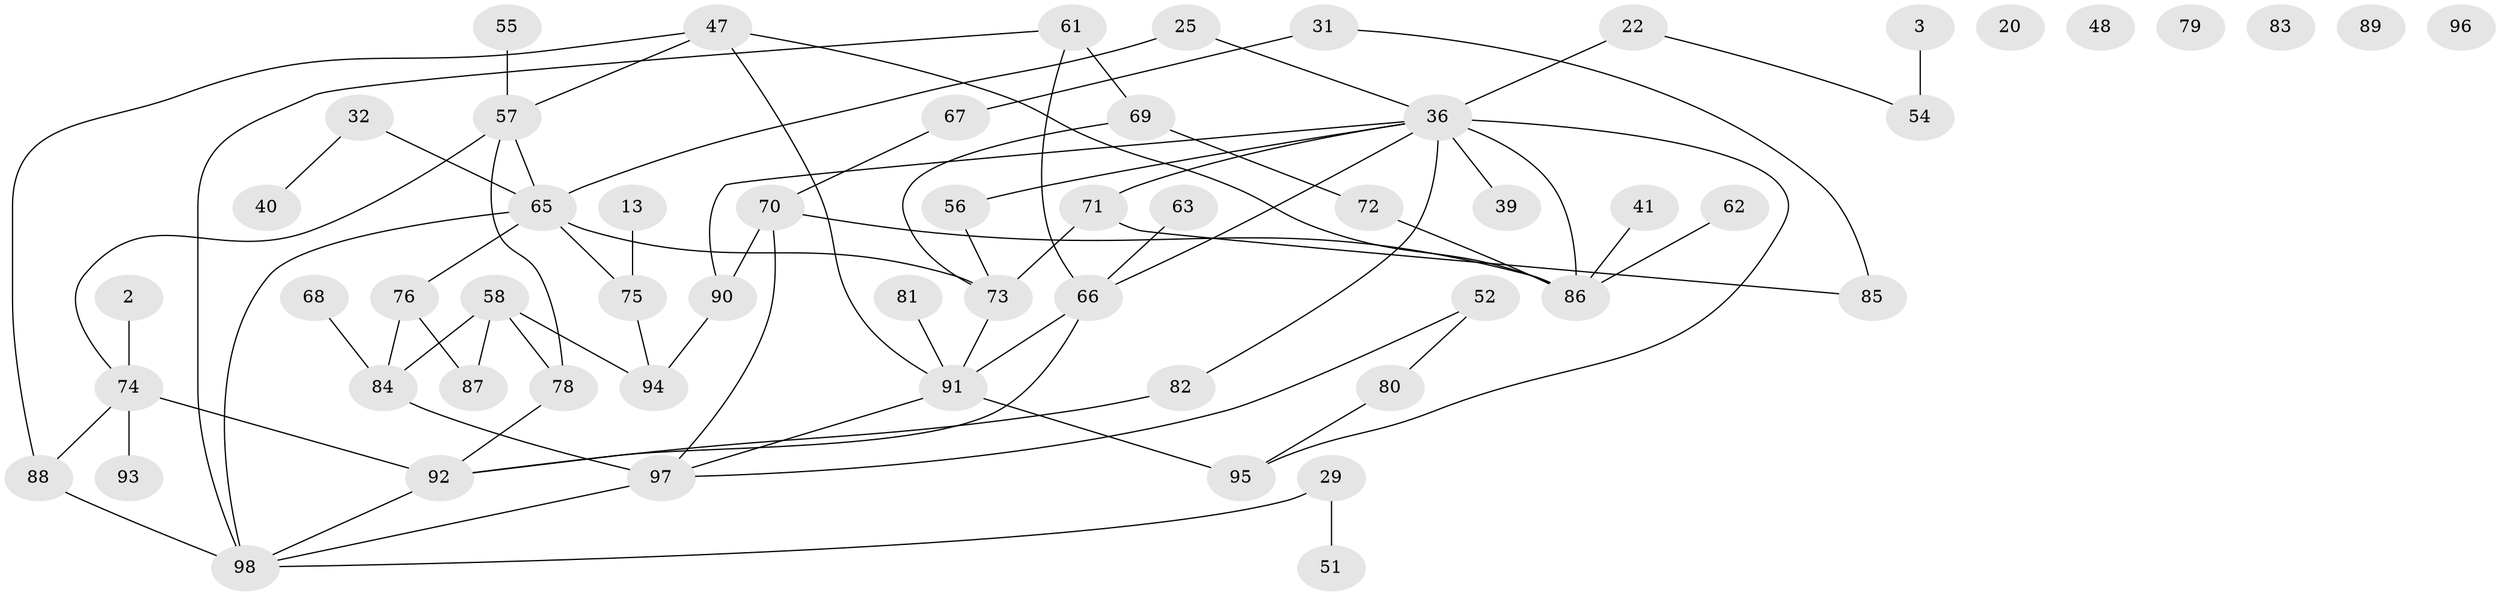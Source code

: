 // original degree distribution, {3: 0.2857142857142857, 1: 0.19387755102040816, 2: 0.25510204081632654, 4: 0.1326530612244898, 5: 0.05102040816326531, 7: 0.02040816326530612, 0: 0.061224489795918366}
// Generated by graph-tools (version 1.1) at 2025/43/03/04/25 21:43:55]
// undirected, 58 vertices, 76 edges
graph export_dot {
graph [start="1"]
  node [color=gray90,style=filled];
  2;
  3;
  13;
  20;
  22;
  25;
  29;
  31 [super="+18"];
  32;
  36 [super="+16"];
  39;
  40;
  41;
  47 [super="+28"];
  48;
  51;
  52;
  54;
  55;
  56 [super="+23"];
  57 [super="+12"];
  58 [super="+19+27+37"];
  61;
  62;
  63;
  65 [super="+30"];
  66 [super="+15"];
  67;
  68;
  69;
  70 [super="+11+60"];
  71;
  72 [super="+50"];
  73 [super="+9+44"];
  74 [super="+4+34+59"];
  75;
  76 [super="+45"];
  78 [super="+6+42"];
  79;
  80;
  81;
  82;
  83;
  84;
  85;
  86 [super="+77"];
  87 [super="+35"];
  88 [super="+46"];
  89;
  90 [super="+21"];
  91 [super="+38+43"];
  92 [super="+53"];
  93;
  94;
  95;
  96;
  97 [super="+10+33+49+64"];
  98;
  2 -- 74;
  3 -- 54;
  13 -- 75;
  22 -- 54;
  22 -- 36;
  25 -- 65;
  25 -- 36;
  29 -- 51;
  29 -- 98;
  31 -- 67;
  31 -- 85;
  32 -- 40;
  32 -- 65;
  36 -- 95;
  36 -- 66;
  36 -- 39;
  36 -- 71;
  36 -- 82;
  36 -- 86 [weight=2];
  36 -- 56;
  36 -- 90;
  41 -- 86;
  47 -- 57;
  47 -- 91;
  47 -- 88;
  47 -- 86;
  52 -- 80;
  52 -- 97;
  55 -- 57;
  56 -- 73;
  57 -- 65;
  57 -- 74;
  57 -- 78;
  58 -- 78;
  58 -- 84;
  58 -- 94;
  58 -- 87;
  61 -- 66;
  61 -- 69;
  61 -- 98;
  62 -- 86;
  63 -- 66;
  65 -- 75 [weight=2];
  65 -- 98;
  65 -- 73;
  65 -- 76;
  66 -- 92;
  66 -- 91;
  67 -- 70;
  68 -- 84;
  69 -- 73;
  69 -- 72;
  70 -- 90;
  70 -- 86;
  70 -- 97;
  71 -- 73;
  71 -- 85;
  72 -- 86;
  73 -- 91;
  74 -- 88 [weight=2];
  74 -- 93;
  74 -- 92 [weight=2];
  75 -- 94;
  76 -- 84;
  76 -- 87;
  78 -- 92;
  80 -- 95;
  81 -- 91;
  82 -- 92;
  84 -- 97 [weight=2];
  88 -- 98 [weight=2];
  90 -- 94;
  91 -- 95;
  91 -- 97;
  92 -- 98;
  97 -- 98;
}
